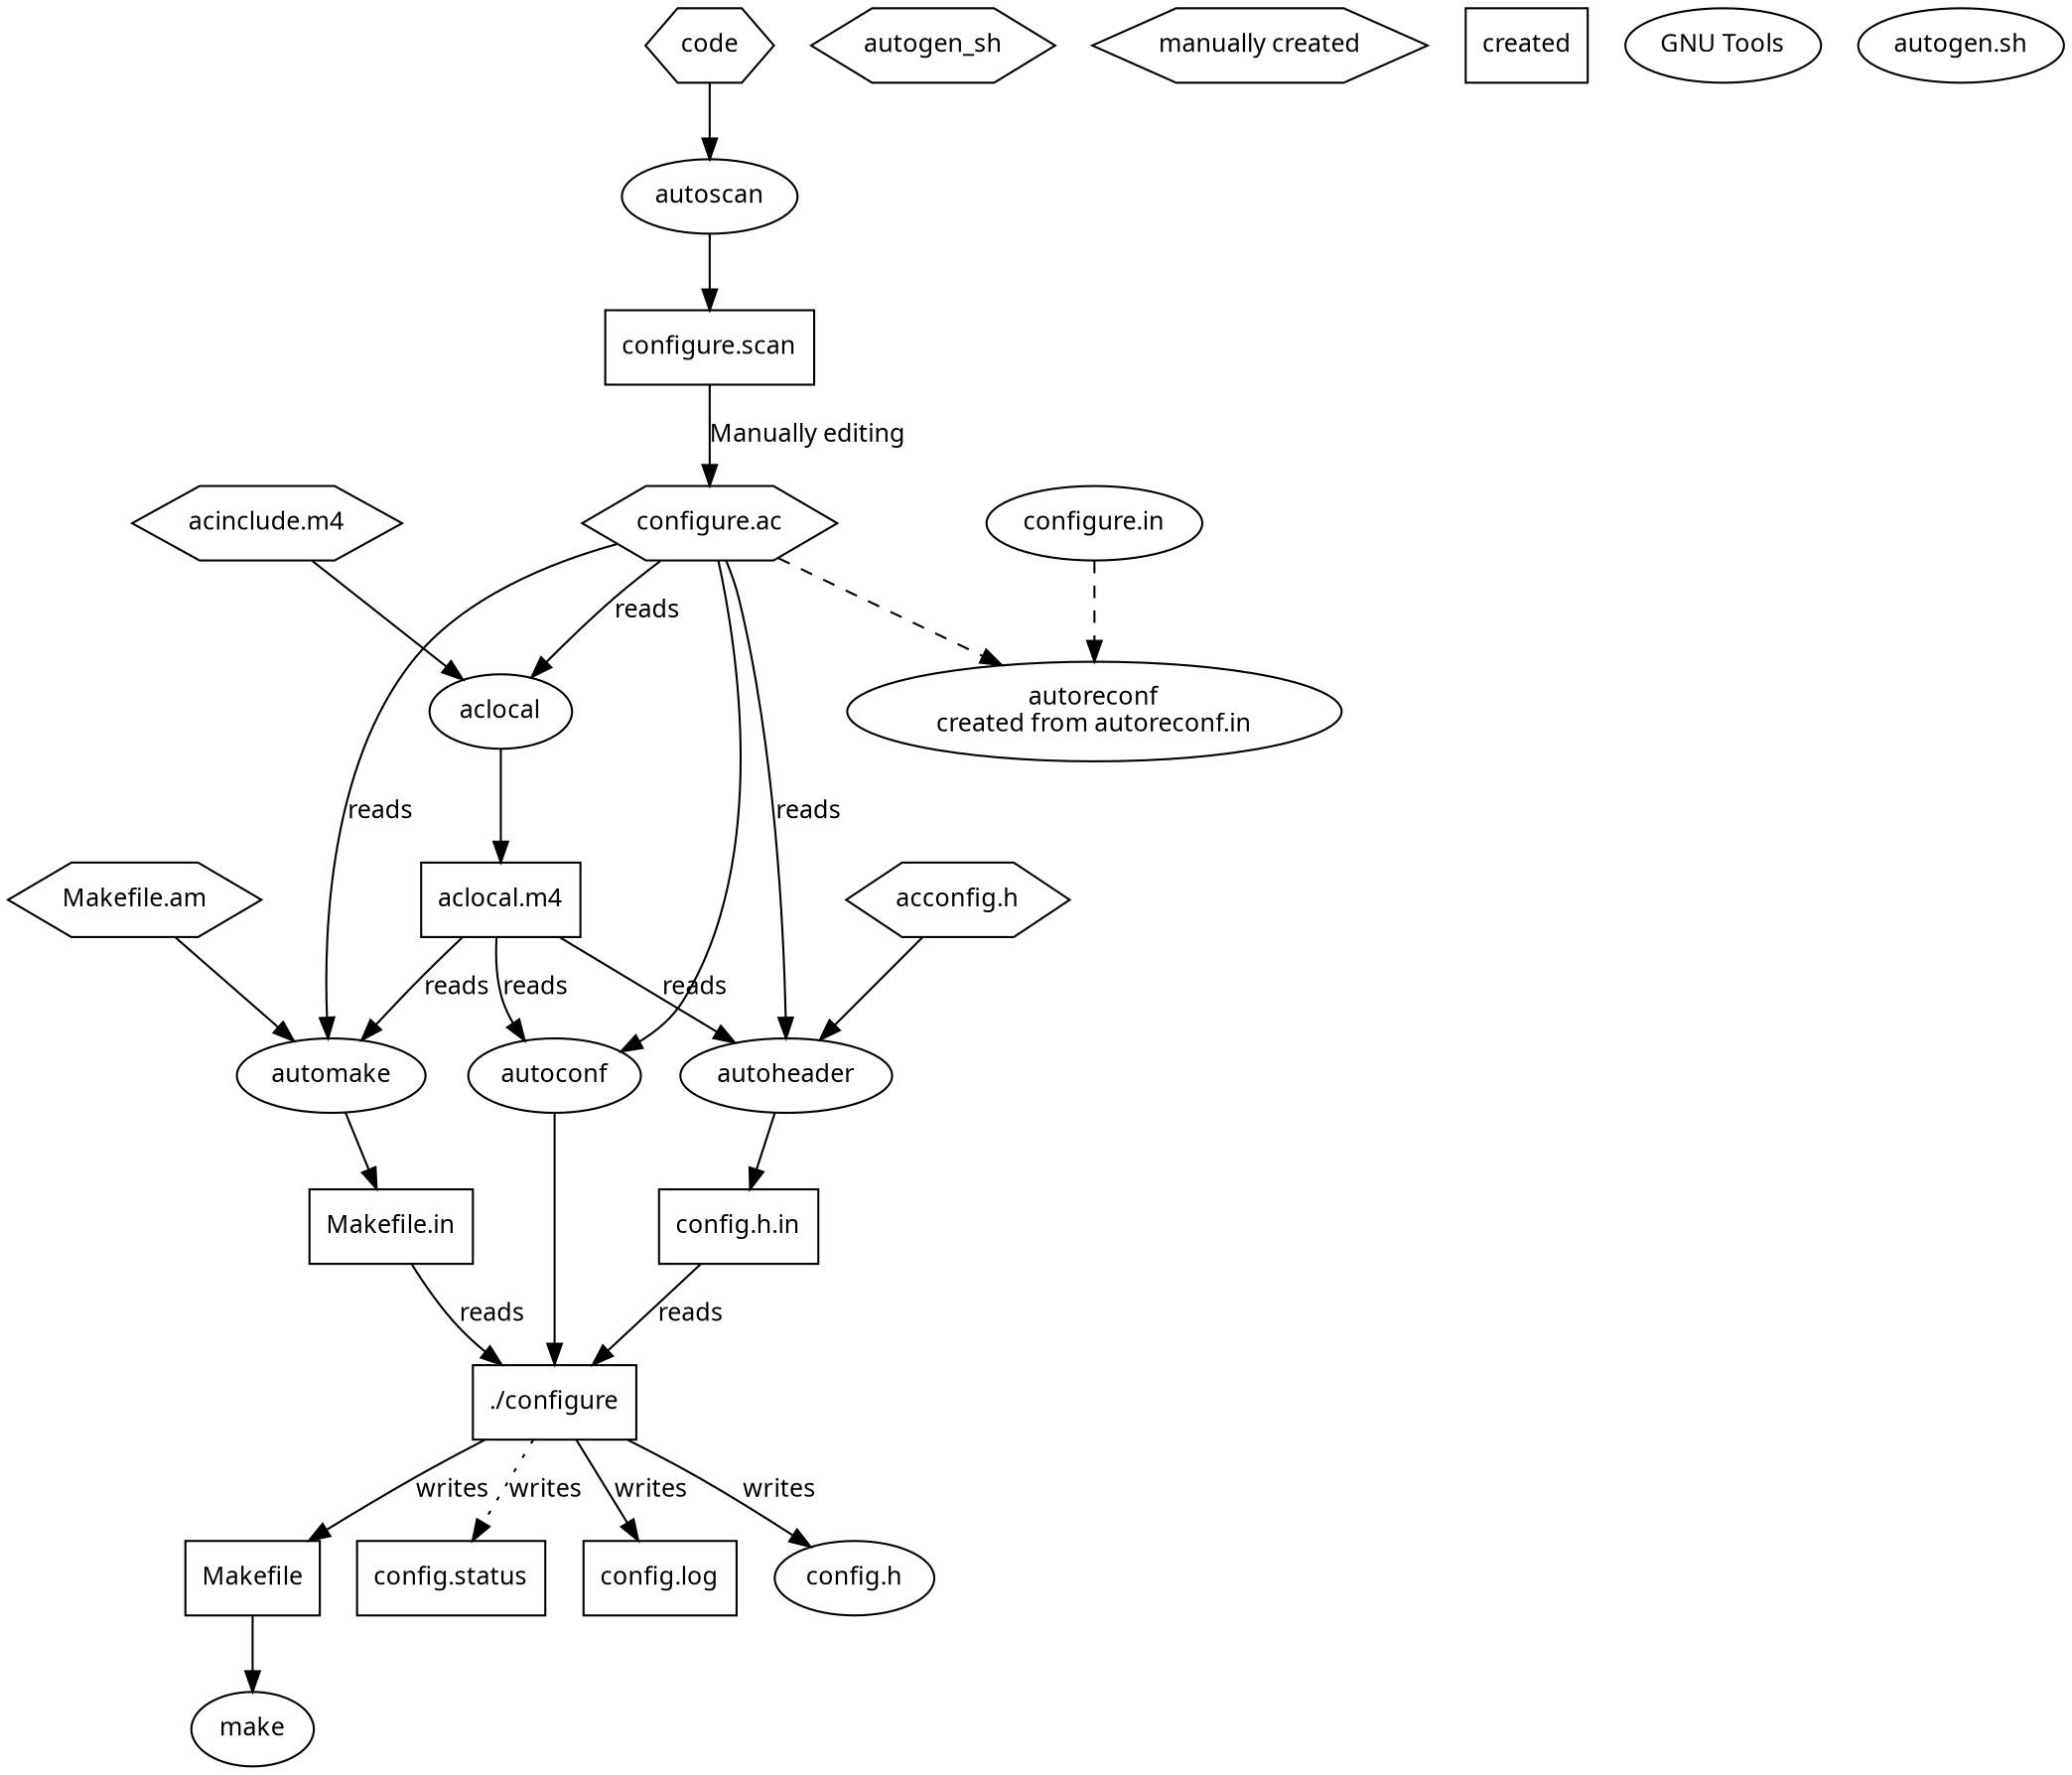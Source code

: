 //
//  http://www.adp-gmbh.ch/misc/tools/configure/files_used.html
//

digraph map {

  node [shape=hexagon     fontsize=12 fontname=verdana]; configure_ac Makefile_am acconfig_h code acinclude_m4 autogen_sh  man_created;   
  node [shape=box         fontsize=12 fontname=verdana]; aclocal_m4 configure config_h_in Makefile_in Makefile
                                                         config_status config_log configure_scan  created; 

  node [shape=ellipse fontsize=12 fontname=verdana]; aclocal autoheader autoconf autoreconf automake autoscan  gnu_tools;      

  autoen_sh      [label="autogen.sh"                            ];
  configure_in   [label="configure.in"                          ];
  configure_ac   [label="configure.ac"                          ];
  Makefile_am    [label="Makefile.am"                           ];
  configure      [label="./configure"                           ];
  aclocal        [label="aclocal"                               ];
  autoheader     [label="autoheader"                            ];
  autoconf       [label="autoconf"                              ];
  autoreconf     [label="autoreconf\ncreated from autoreconf.in"];
  autoscan       [label="autoscan"                              ];
  config_h_in    [label="config.h.in"                           ];
  aclocal_m4     [label="aclocal.m4"                            ];
  config_h       [label="config.h"                              ];
  Makefile_in    [label="Makefile.in"                           ];
  gnu_tools      [label="GNU Tools"                             ];
  created        [label="created"                               ];
  man_created    [label="manually created"                      ];
  acconfig_h     [label="acconfig.h"                            ];
  acinclude_m4   [label="acinclude.m4"                          ];
  config_status  [label="config.status"                         ];
  config_log     [label="config.log"                            ];
  configure_scan [label="configure.scan"                        ];
  code           [label="code"                                  ];


  // Apparently, autoreconf needs either configure.in or configure.ac as input
  configure_in   -> autoreconf [style=dashed];
  configure_ac   -> autoreconf [style=dashed];

  code           -> autoscan;

  configure_ac   -> autoconf;
  autoconf       -> configure;

  autoscan       -> configure_scan;
  configure_scan -> configure_ac    [label="Manually editing" fontname=verdana fontsize=12];

  configure_ac   -> aclocal         [label=reads  fontname=verdana fontsize=12];
  acinclude_m4   -> aclocal;
  aclocal        -> aclocal_m4;
  aclocal_m4     -> autoconf        [label=reads  fontname=verdana fontsize=12];
  aclocal_m4     -> autoheader      [label=reads  fontname=verdana fontsize=12]; /*see http://www.lrde.epita.fr/~adl/dl/autotools.pdf*/
  aclocal_m4     -> automake        [label=reads  fontname=verdana fontsize=12]; /*see http://www.lrde.epita.fr/~adl/dl/autotools.pdf*/

  acconfig_h     -> autoheader;
  configure_ac   -> autoheader      [label=reads  fontname=verdana fontsize=12];
  autoheader     -> config_h_in;

  Makefile_am    -> automake;
  automake       -> Makefile_in;

  configure_ac   -> automake        [label=reads  fontname=verdana fontsize=12]; /*see http://www.lrde.epita.fr/~adl/dl/autotools.pdf*/
  config_h_in    -> configure       [label=reads  fontname=verdana fontsize=12];
  Makefile_in    -> configure       [label=reads  fontname=verdana fontsize=12];
  configure      -> config_h        [label=writes fontname=verdana fontsize=12];
  configure      -> Makefile        [label=writes fontname=verdana fontsize=12];
  configure      -> config_status   [label=writes fontname=verdana fontsize=12 style=dotted];
  configure      -> config_log      [label=writes fontname=verdana fontsize=12];

  Makefile       -> make;
}
